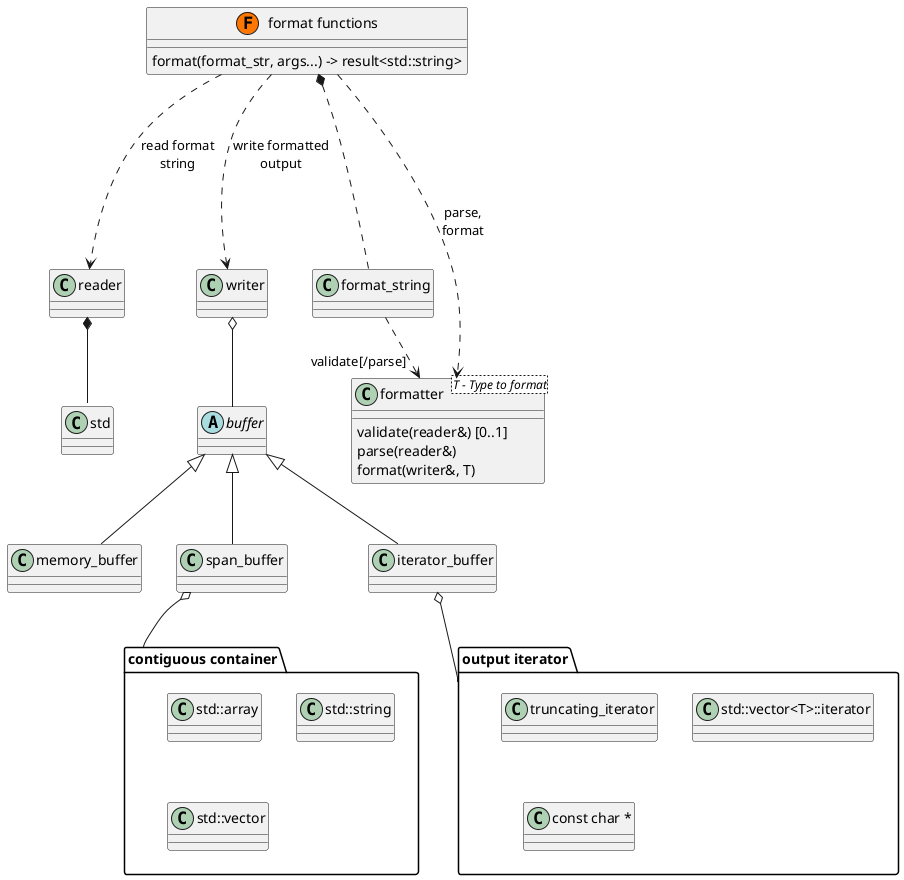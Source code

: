 @startuml

class "format functions" << (F,#FF7700) >> {
    format(format_str, args...) -> result<std::string>
}

class reader
reader *-- "std::string_view"

abstract class buffer

class memory_buffer
class span_buffer
class iterator_buffer

buffer <|-- iterator_buffer
buffer <|-- span_buffer
buffer <|-- memory_buffer

class writer
writer o-- buffer

iterator_buffer o-- "output iterator"

package "output iterator" {
    class truncating_iterator
    class "std::vector<T>::iterator"
    class "const char *"
}

package "contiguous container" {
    class "std::array"
    class "std::string" as s2
    class "std::vector"
}

span_buffer o-- "contiguous container"

class format_string

class formatter<T - Type to format> {
    validate(reader&) [0..1]
    parse(reader&)
    format(writer&, T)
}

format_string  -.> "validate[/parse] " formatter

"format functions" *-.- "format_string"
"format functions" -.-> "writer" : "write formatted\noutput"
"format functions" -.-> "reader" : read format\nstring
"format functions" -.-> "formatter" : parse,\nformat

@enduml